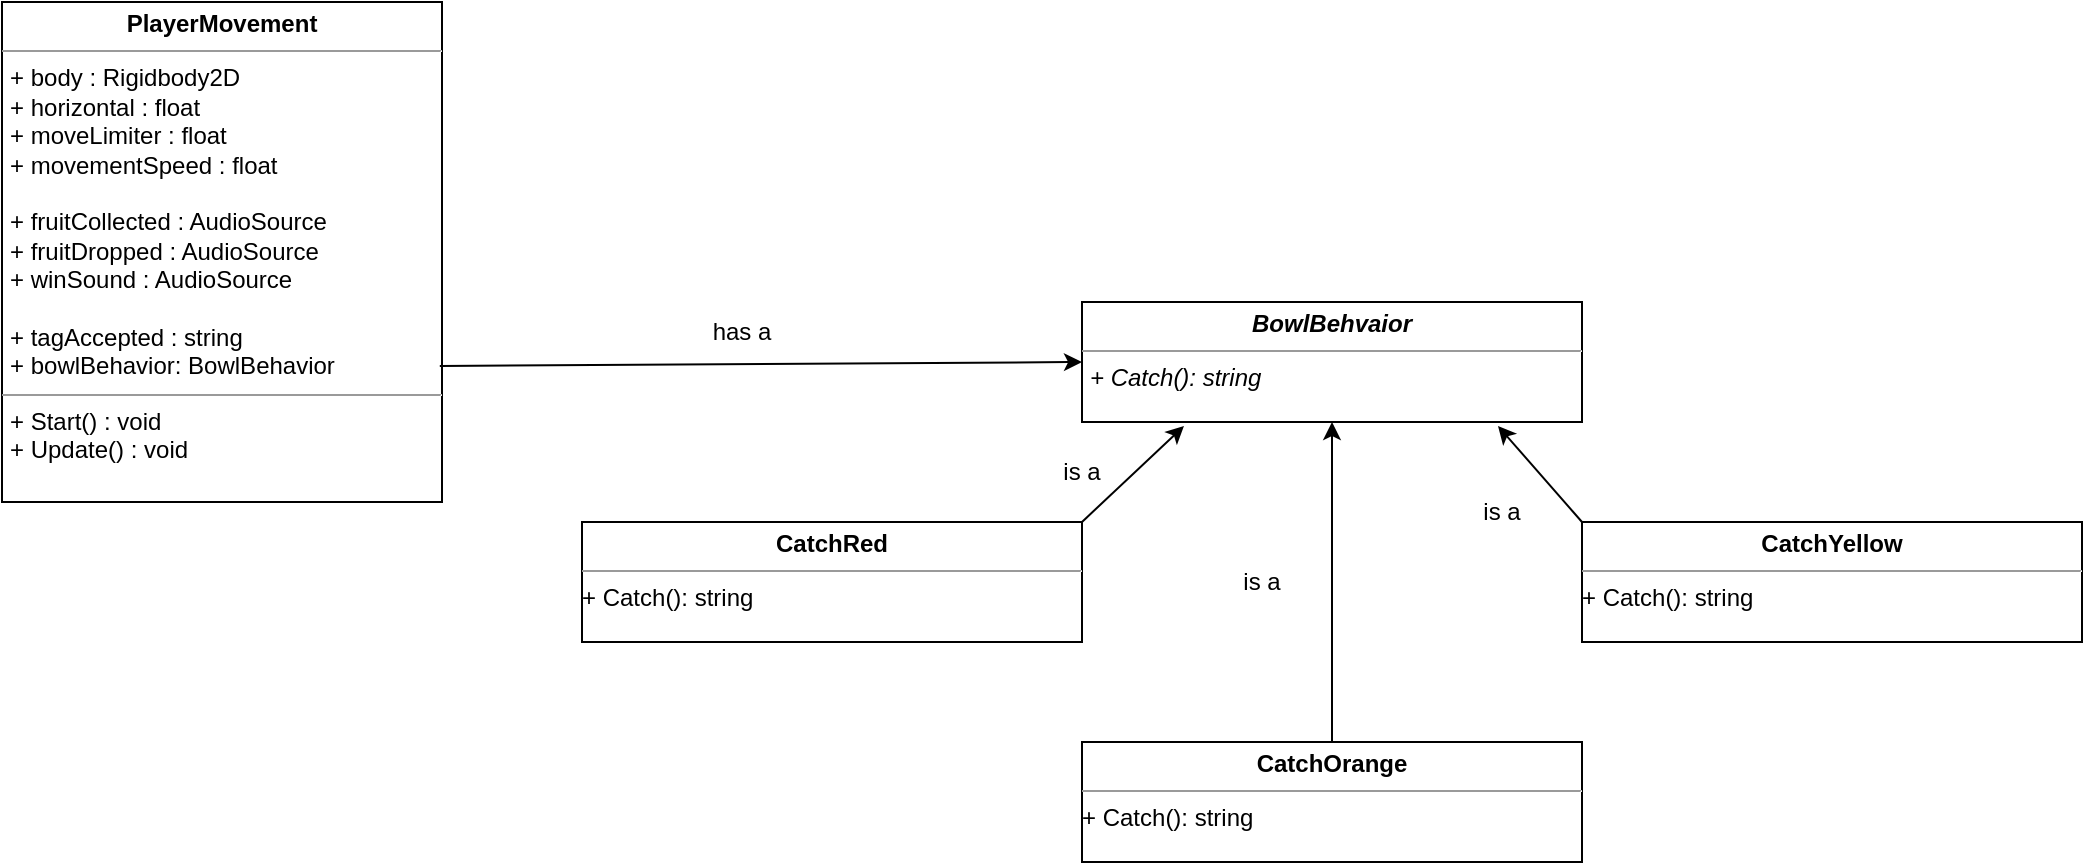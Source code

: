 <mxfile version="20.8.13" type="github">
  <diagram name="Page-1" id="_drXOrPgHEnCKHgYDRfn">
    <mxGraphModel dx="892" dy="1181" grid="1" gridSize="10" guides="1" tooltips="1" connect="1" arrows="1" fold="1" page="1" pageScale="1" pageWidth="850" pageHeight="1100" math="0" shadow="0">
      <root>
        <mxCell id="0" />
        <mxCell id="1" parent="0" />
        <mxCell id="OY9QgAVdFtcm1IzDkcS8-1" value="&lt;p style=&quot;margin:0px;margin-top:4px;text-align:center;&quot;&gt;&lt;i&gt;&lt;b&gt;BowlBehvaior&lt;/b&gt;&lt;/i&gt;&lt;b&gt;&lt;br&gt;&lt;/b&gt;&lt;/p&gt;&lt;hr size=&quot;1&quot;&gt;&lt;p style=&quot;margin:0px;margin-left:4px;&quot;&gt;&lt;i&gt;+ Catch(): string&lt;br&gt;&lt;/i&gt;&lt;/p&gt;" style="verticalAlign=top;align=left;overflow=fill;fontSize=12;fontFamily=Helvetica;html=1;" parent="1" vertex="1">
          <mxGeometry x="760" y="320" width="250" height="60" as="geometry" />
        </mxCell>
        <mxCell id="OY9QgAVdFtcm1IzDkcS8-2" value="&lt;p style=&quot;margin:0px;margin-top:4px;text-align:center;&quot;&gt;&lt;b&gt;CatchRed&lt;/b&gt;&lt;/p&gt;&lt;hr size=&quot;1&quot;&gt;+ Catch(): string" style="verticalAlign=top;align=left;overflow=fill;fontSize=12;fontFamily=Helvetica;html=1;" parent="1" vertex="1">
          <mxGeometry x="510" y="430" width="250" height="60" as="geometry" />
        </mxCell>
        <mxCell id="hLs7GmLyj4tSTQkJ18Le-1" value="&lt;p style=&quot;margin:0px;margin-top:4px;text-align:center;&quot;&gt;&lt;b&gt;CatchYellow&lt;/b&gt;&lt;/p&gt;&lt;hr size=&quot;1&quot;&gt;+ Catch(): string" style="verticalAlign=top;align=left;overflow=fill;fontSize=12;fontFamily=Helvetica;html=1;" parent="1" vertex="1">
          <mxGeometry x="1010" y="430" width="250" height="60" as="geometry" />
        </mxCell>
        <mxCell id="hLs7GmLyj4tSTQkJ18Le-2" value="&lt;p style=&quot;margin:0px;margin-top:4px;text-align:center;&quot;&gt;&lt;b&gt;CatchOrange&lt;/b&gt;&lt;/p&gt;&lt;hr size=&quot;1&quot;&gt;+ Catch(): string" style="verticalAlign=top;align=left;overflow=fill;fontSize=12;fontFamily=Helvetica;html=1;" parent="1" vertex="1">
          <mxGeometry x="760" y="540" width="250" height="60" as="geometry" />
        </mxCell>
        <mxCell id="VRQXQBsoorYsovqXw6xa-1" value="" style="endArrow=classic;html=1;rounded=0;exitX=1;exitY=0;exitDx=0;exitDy=0;entryX=0.204;entryY=1.033;entryDx=0;entryDy=0;entryPerimeter=0;" edge="1" parent="1" source="OY9QgAVdFtcm1IzDkcS8-2" target="OY9QgAVdFtcm1IzDkcS8-1">
          <mxGeometry width="50" height="50" relative="1" as="geometry">
            <mxPoint x="860" y="910" as="sourcePoint" />
            <mxPoint x="910" y="860" as="targetPoint" />
          </mxGeometry>
        </mxCell>
        <mxCell id="VRQXQBsoorYsovqXw6xa-2" value="" style="endArrow=classic;html=1;rounded=0;exitX=0.5;exitY=0;exitDx=0;exitDy=0;entryX=0.5;entryY=1;entryDx=0;entryDy=0;" edge="1" parent="1" source="hLs7GmLyj4tSTQkJ18Le-2" target="OY9QgAVdFtcm1IzDkcS8-1">
          <mxGeometry width="50" height="50" relative="1" as="geometry">
            <mxPoint x="770" y="440" as="sourcePoint" />
            <mxPoint x="821" y="391.98" as="targetPoint" />
          </mxGeometry>
        </mxCell>
        <mxCell id="VRQXQBsoorYsovqXw6xa-3" value="" style="endArrow=classic;html=1;rounded=0;exitX=0;exitY=0;exitDx=0;exitDy=0;entryX=0.832;entryY=1.033;entryDx=0;entryDy=0;entryPerimeter=0;" edge="1" parent="1" source="hLs7GmLyj4tSTQkJ18Le-1" target="OY9QgAVdFtcm1IzDkcS8-1">
          <mxGeometry width="50" height="50" relative="1" as="geometry">
            <mxPoint x="780" y="450" as="sourcePoint" />
            <mxPoint x="831" y="401.98" as="targetPoint" />
          </mxGeometry>
        </mxCell>
        <mxCell id="VRQXQBsoorYsovqXw6xa-4" value="&lt;p style=&quot;margin:0px;margin-top:4px;text-align:center;&quot;&gt;&lt;b&gt;PlayerMovement&lt;/b&gt;&lt;br&gt;&lt;/p&gt;&lt;hr size=&quot;1&quot;&gt;&lt;p style=&quot;margin:0px;margin-left:4px;&quot;&gt;+ body : Rigidbody2D&lt;/p&gt;&lt;p style=&quot;margin:0px;margin-left:4px;&quot;&gt;+ horizontal : float&lt;/p&gt;&lt;p style=&quot;margin:0px;margin-left:4px;&quot;&gt;+ moveLimiter : float&lt;/p&gt;&lt;p style=&quot;margin:0px;margin-left:4px;&quot;&gt;+ movementSpeed : float&lt;/p&gt;&lt;p style=&quot;margin:0px;margin-left:4px;&quot;&gt;&lt;br&gt;&lt;/p&gt;&lt;p style=&quot;margin:0px;margin-left:4px;&quot;&gt;+ fruitCollected : AudioSource&lt;/p&gt;&lt;p style=&quot;margin:0px;margin-left:4px;&quot;&gt;+ fruitDropped : AudioSource&lt;/p&gt;&lt;p style=&quot;margin:0px;margin-left:4px;&quot;&gt;+ winSound : AudioSource&lt;br&gt;&lt;/p&gt;&lt;p style=&quot;margin:0px;margin-left:4px;&quot;&gt;&lt;br&gt;&lt;/p&gt;&lt;p style=&quot;margin:0px;margin-left:4px;&quot;&gt;+ tagAccepted : string&lt;br&gt;&lt;/p&gt;&lt;p style=&quot;margin:0px;margin-left:4px;&quot;&gt;+ bowlBehavior: BowlBehavior&lt;/p&gt;&lt;p style=&quot;margin:0px;margin-left:4px;&quot;&gt;&lt;/p&gt;&lt;hr size=&quot;1&quot;&gt;&lt;p style=&quot;margin:0px;margin-left:4px;&quot;&gt;+ Start() : void&lt;/p&gt;&lt;p style=&quot;margin:0px;margin-left:4px;&quot;&gt;+ Update() : void&lt;br&gt;&lt;/p&gt;" style="verticalAlign=top;align=left;overflow=fill;fontSize=12;fontFamily=Helvetica;html=1;" vertex="1" parent="1">
          <mxGeometry x="220" y="170" width="220" height="250" as="geometry" />
        </mxCell>
        <mxCell id="VRQXQBsoorYsovqXw6xa-5" value="" style="endArrow=classic;html=1;rounded=0;exitX=0.995;exitY=0.728;exitDx=0;exitDy=0;exitPerimeter=0;entryX=0;entryY=0.5;entryDx=0;entryDy=0;" edge="1" parent="1" source="VRQXQBsoorYsovqXw6xa-4" target="OY9QgAVdFtcm1IzDkcS8-1">
          <mxGeometry width="50" height="50" relative="1" as="geometry">
            <mxPoint x="570" y="580" as="sourcePoint" />
            <mxPoint x="620" y="530" as="targetPoint" />
          </mxGeometry>
        </mxCell>
        <mxCell id="VRQXQBsoorYsovqXw6xa-6" value="has a" style="text;html=1;strokeColor=none;fillColor=none;align=center;verticalAlign=middle;whiteSpace=wrap;rounded=0;" vertex="1" parent="1">
          <mxGeometry x="560" y="320" width="60" height="30" as="geometry" />
        </mxCell>
        <mxCell id="VRQXQBsoorYsovqXw6xa-7" value="is a" style="text;html=1;strokeColor=none;fillColor=none;align=center;verticalAlign=middle;whiteSpace=wrap;rounded=0;" vertex="1" parent="1">
          <mxGeometry x="730" y="390" width="60" height="30" as="geometry" />
        </mxCell>
        <mxCell id="VRQXQBsoorYsovqXw6xa-8" value="is a" style="text;html=1;strokeColor=none;fillColor=none;align=center;verticalAlign=middle;whiteSpace=wrap;rounded=0;" vertex="1" parent="1">
          <mxGeometry x="820" y="445" width="60" height="30" as="geometry" />
        </mxCell>
        <mxCell id="VRQXQBsoorYsovqXw6xa-9" value="is a" style="text;html=1;strokeColor=none;fillColor=none;align=center;verticalAlign=middle;whiteSpace=wrap;rounded=0;" vertex="1" parent="1">
          <mxGeometry x="940" y="410" width="60" height="30" as="geometry" />
        </mxCell>
      </root>
    </mxGraphModel>
  </diagram>
</mxfile>
